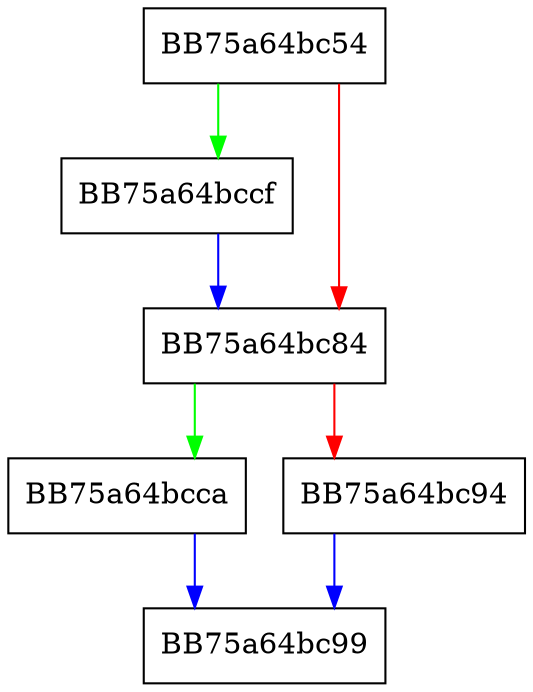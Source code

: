 digraph push_repeater_count {
  node [shape="box"];
  graph [splines=ortho];
  BB75a64bc54 -> BB75a64bccf [color="green"];
  BB75a64bc54 -> BB75a64bc84 [color="red"];
  BB75a64bc84 -> BB75a64bcca [color="green"];
  BB75a64bc84 -> BB75a64bc94 [color="red"];
  BB75a64bc94 -> BB75a64bc99 [color="blue"];
  BB75a64bcca -> BB75a64bc99 [color="blue"];
  BB75a64bccf -> BB75a64bc84 [color="blue"];
}
